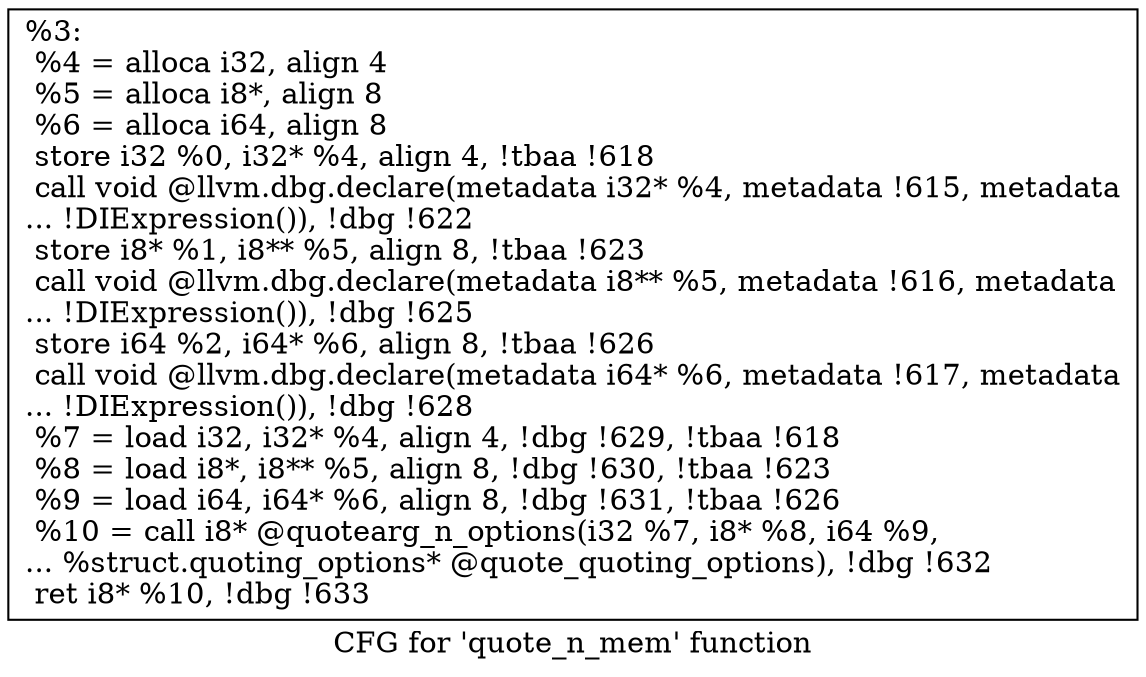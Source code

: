 digraph "CFG for 'quote_n_mem' function" {
	label="CFG for 'quote_n_mem' function";

	Node0x1447320 [shape=record,label="{%3:\l  %4 = alloca i32, align 4\l  %5 = alloca i8*, align 8\l  %6 = alloca i64, align 8\l  store i32 %0, i32* %4, align 4, !tbaa !618\l  call void @llvm.dbg.declare(metadata i32* %4, metadata !615, metadata\l... !DIExpression()), !dbg !622\l  store i8* %1, i8** %5, align 8, !tbaa !623\l  call void @llvm.dbg.declare(metadata i8** %5, metadata !616, metadata\l... !DIExpression()), !dbg !625\l  store i64 %2, i64* %6, align 8, !tbaa !626\l  call void @llvm.dbg.declare(metadata i64* %6, metadata !617, metadata\l... !DIExpression()), !dbg !628\l  %7 = load i32, i32* %4, align 4, !dbg !629, !tbaa !618\l  %8 = load i8*, i8** %5, align 8, !dbg !630, !tbaa !623\l  %9 = load i64, i64* %6, align 8, !dbg !631, !tbaa !626\l  %10 = call i8* @quotearg_n_options(i32 %7, i8* %8, i64 %9,\l... %struct.quoting_options* @quote_quoting_options), !dbg !632\l  ret i8* %10, !dbg !633\l}"];
}
